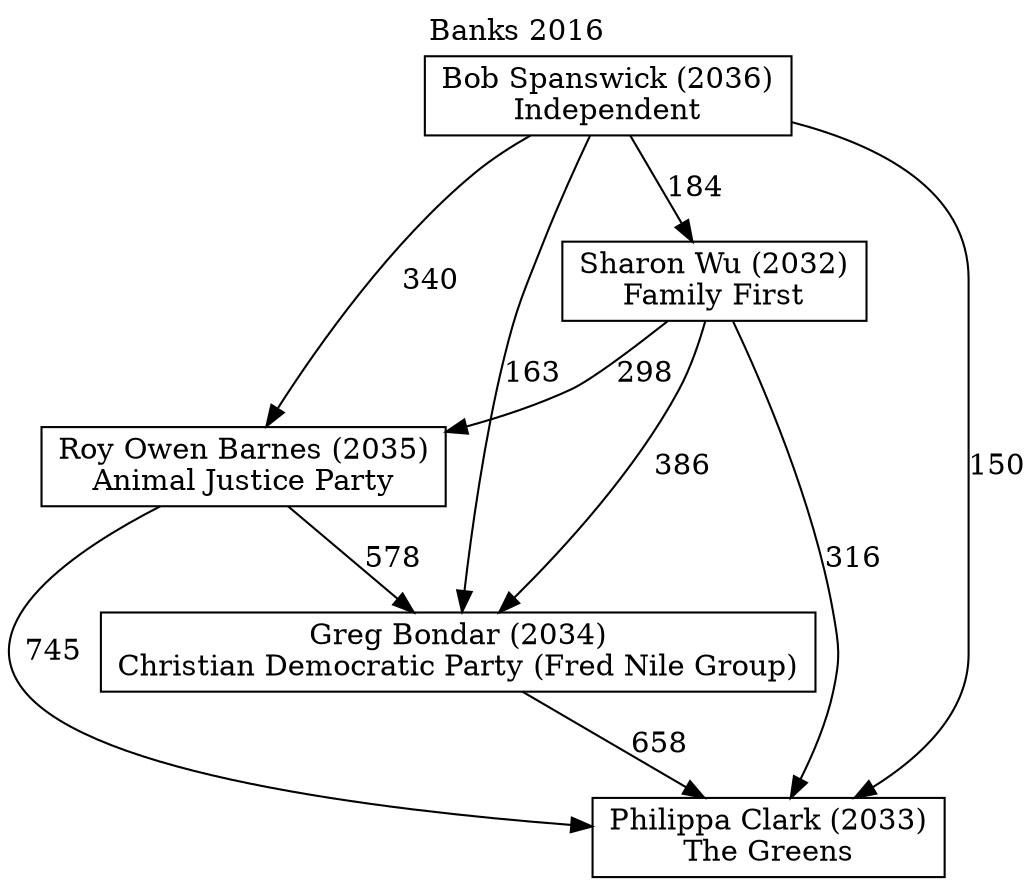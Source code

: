 // House preference flow
digraph "Philippa Clark (2033)_Banks_2016" {
	graph [label="Banks 2016" labelloc=t mclimit=10]
	node [shape=box]
	"Roy Owen Barnes (2035)" [label="Roy Owen Barnes (2035)
Animal Justice Party"]
	"Bob Spanswick (2036)" [label="Bob Spanswick (2036)
Independent"]
	"Philippa Clark (2033)" [label="Philippa Clark (2033)
The Greens"]
	"Sharon Wu (2032)" [label="Sharon Wu (2032)
Family First"]
	"Greg Bondar (2034)" [label="Greg Bondar (2034)
Christian Democratic Party (Fred Nile Group)"]
	"Bob Spanswick (2036)" -> "Philippa Clark (2033)" [label=150]
	"Greg Bondar (2034)" -> "Philippa Clark (2033)" [label=658]
	"Roy Owen Barnes (2035)" -> "Greg Bondar (2034)" [label=578]
	"Roy Owen Barnes (2035)" -> "Philippa Clark (2033)" [label=745]
	"Sharon Wu (2032)" -> "Roy Owen Barnes (2035)" [label=298]
	"Sharon Wu (2032)" -> "Greg Bondar (2034)" [label=386]
	"Bob Spanswick (2036)" -> "Sharon Wu (2032)" [label=184]
	"Bob Spanswick (2036)" -> "Roy Owen Barnes (2035)" [label=340]
	"Sharon Wu (2032)" -> "Philippa Clark (2033)" [label=316]
	"Bob Spanswick (2036)" -> "Greg Bondar (2034)" [label=163]
}
